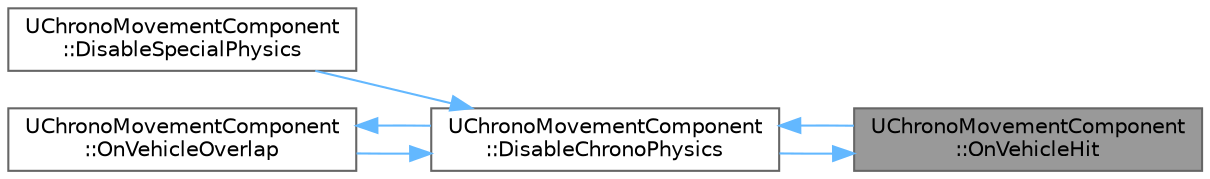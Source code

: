 digraph "UChronoMovementComponent::OnVehicleHit"
{
 // INTERACTIVE_SVG=YES
 // LATEX_PDF_SIZE
  bgcolor="transparent";
  edge [fontname=Helvetica,fontsize=10,labelfontname=Helvetica,labelfontsize=10];
  node [fontname=Helvetica,fontsize=10,shape=box,height=0.2,width=0.4];
  rankdir="RL";
  Node1 [id="Node000001",label="UChronoMovementComponent\l::OnVehicleHit",height=0.2,width=0.4,color="gray40", fillcolor="grey60", style="filled", fontcolor="black",tooltip=" "];
  Node1 -> Node2 [id="edge1_Node000001_Node000002",dir="back",color="steelblue1",style="solid",tooltip=" "];
  Node2 [id="Node000002",label="UChronoMovementComponent\l::DisableChronoPhysics",height=0.2,width=0.4,color="grey40", fillcolor="white", style="filled",URL="$dd/d96/classUChronoMovementComponent.html#a856b9866205a366212dcb5ba6bac0983",tooltip=" "];
  Node2 -> Node3 [id="edge2_Node000002_Node000003",dir="back",color="steelblue1",style="solid",tooltip=" "];
  Node3 [id="Node000003",label="UChronoMovementComponent\l::DisableSpecialPhysics",height=0.2,width=0.4,color="grey40", fillcolor="white", style="filled",URL="$dd/d96/classUChronoMovementComponent.html#ac1f51975e9728b663fe48af80bb7d4e7",tooltip=" "];
  Node2 -> Node1 [id="edge3_Node000002_Node000001",dir="back",color="steelblue1",style="solid",tooltip=" "];
  Node2 -> Node4 [id="edge4_Node000002_Node000004",dir="back",color="steelblue1",style="solid",tooltip=" "];
  Node4 [id="Node000004",label="UChronoMovementComponent\l::OnVehicleOverlap",height=0.2,width=0.4,color="grey40", fillcolor="white", style="filled",URL="$dd/d96/classUChronoMovementComponent.html#ab5366fe07b3700649f48e6ec2c79663a",tooltip=" "];
  Node4 -> Node2 [id="edge5_Node000004_Node000002",dir="back",color="steelblue1",style="solid",tooltip=" "];
}
